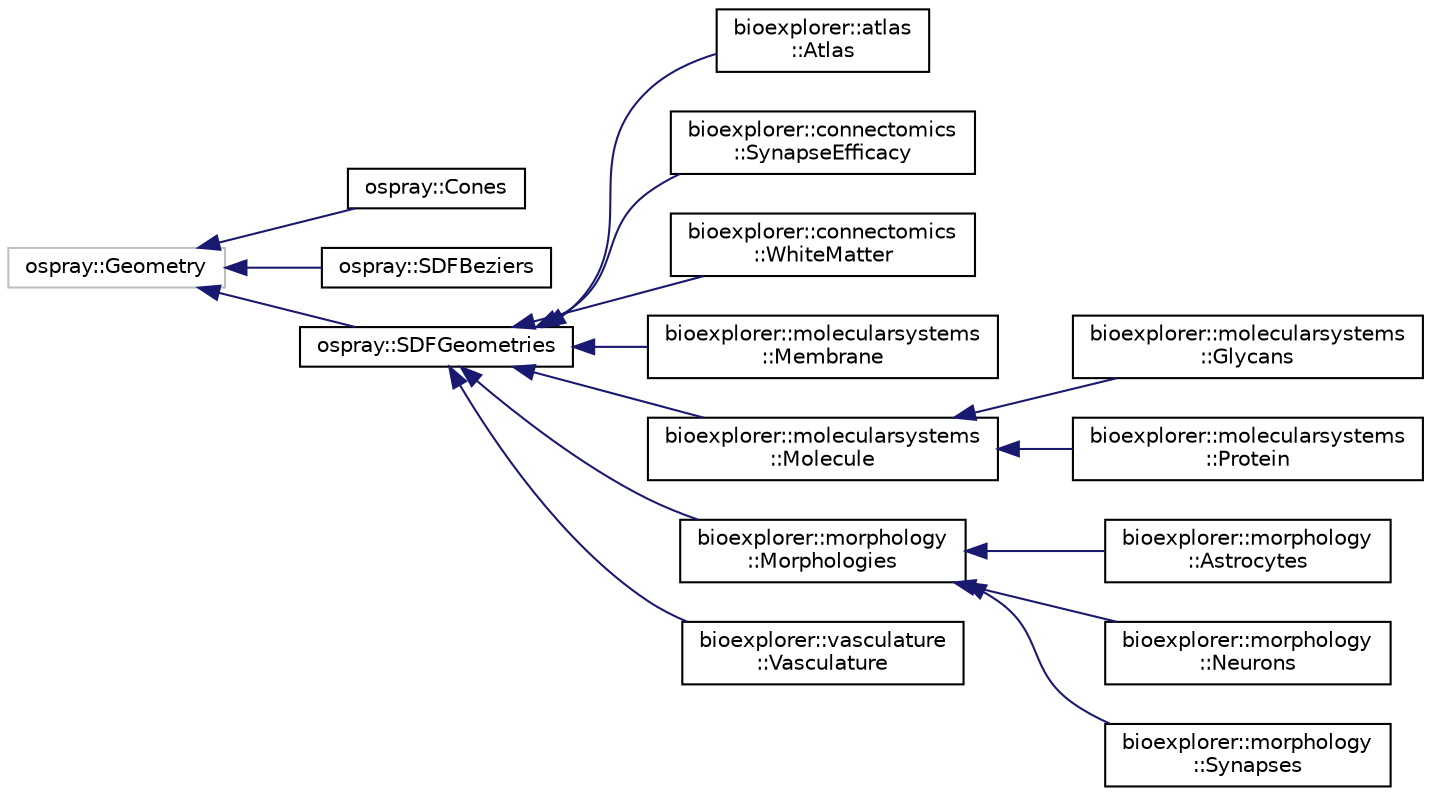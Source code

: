 digraph "Graphical Class Hierarchy"
{
 // LATEX_PDF_SIZE
  edge [fontname="Helvetica",fontsize="10",labelfontname="Helvetica",labelfontsize="10"];
  node [fontname="Helvetica",fontsize="10",shape=record];
  rankdir="LR";
  Node170 [label="ospray::Geometry",height=0.2,width=0.4,color="grey75", fillcolor="white", style="filled",tooltip=" "];
  Node170 -> Node0 [dir="back",color="midnightblue",fontsize="10",style="solid",fontname="Helvetica"];
  Node0 [label="ospray::Cones",height=0.2,width=0.4,color="black", fillcolor="white", style="filled",URL="$d2/d51/structospray_1_1Cones.html",tooltip=" "];
  Node170 -> Node172 [dir="back",color="midnightblue",fontsize="10",style="solid",fontname="Helvetica"];
  Node172 [label="ospray::SDFBeziers",height=0.2,width=0.4,color="black", fillcolor="white", style="filled",URL="$d7/dda/structospray_1_1SDFBeziers.html",tooltip=" "];
  Node170 -> Node173 [dir="back",color="midnightblue",fontsize="10",style="solid",fontname="Helvetica"];
  Node173 [label="ospray::SDFGeometries",height=0.2,width=0.4,color="black", fillcolor="white", style="filled",URL="$db/dd2/structospray_1_1SDFGeometries.html",tooltip=" "];
  Node173 -> Node174 [dir="back",color="midnightblue",fontsize="10",style="solid",fontname="Helvetica"];
  Node174 [label="bioexplorer::atlas\l::Atlas",height=0.2,width=0.4,color="black", fillcolor="white", style="filled",URL="$d3/d86/classbioexplorer_1_1atlas_1_1Atlas.html",tooltip=" "];
  Node173 -> Node175 [dir="back",color="midnightblue",fontsize="10",style="solid",fontname="Helvetica"];
  Node175 [label="bioexplorer::connectomics\l::SynapseEfficacy",height=0.2,width=0.4,color="black", fillcolor="white", style="filled",URL="$da/daf/classbioexplorer_1_1connectomics_1_1SynapseEfficacy.html",tooltip=" "];
  Node173 -> Node176 [dir="back",color="midnightblue",fontsize="10",style="solid",fontname="Helvetica"];
  Node176 [label="bioexplorer::connectomics\l::WhiteMatter",height=0.2,width=0.4,color="black", fillcolor="white", style="filled",URL="$d6/dcd/classbioexplorer_1_1connectomics_1_1WhiteMatter.html",tooltip=" "];
  Node173 -> Node177 [dir="back",color="midnightblue",fontsize="10",style="solid",fontname="Helvetica"];
  Node177 [label="bioexplorer::molecularsystems\l::Membrane",height=0.2,width=0.4,color="black", fillcolor="white", style="filled",URL="$d4/d3d/classbioexplorer_1_1molecularsystems_1_1Membrane.html",tooltip="A Membrane object implements a 3D structure of a given shape, but with a surface composed of instance..."];
  Node173 -> Node178 [dir="back",color="midnightblue",fontsize="10",style="solid",fontname="Helvetica"];
  Node178 [label="bioexplorer::molecularsystems\l::Molecule",height=0.2,width=0.4,color="black", fillcolor="white", style="filled",URL="$da/dff/classbioexplorer_1_1molecularsystems_1_1Molecule.html",tooltip="The Molecule class implements the 3D representation of a molecule. The object also contains metadata ..."];
  Node178 -> Node179 [dir="back",color="midnightblue",fontsize="10",style="solid",fontname="Helvetica"];
  Node179 [label="bioexplorer::molecularsystems\l::Glycans",height=0.2,width=0.4,color="black", fillcolor="white", style="filled",URL="$da/de6/classbioexplorer_1_1molecularsystems_1_1Glycans.html",tooltip="The Glycans class."];
  Node178 -> Node180 [dir="back",color="midnightblue",fontsize="10",style="solid",fontname="Helvetica"];
  Node180 [label="bioexplorer::molecularsystems\l::Protein",height=0.2,width=0.4,color="black", fillcolor="white", style="filled",URL="$dd/da4/classbioexplorer_1_1molecularsystems_1_1Protein.html",tooltip="The Protein class."];
  Node173 -> Node181 [dir="back",color="midnightblue",fontsize="10",style="solid",fontname="Helvetica"];
  Node181 [label="bioexplorer::morphology\l::Morphologies",height=0.2,width=0.4,color="black", fillcolor="white", style="filled",URL="$dc/dbc/classbioexplorer_1_1morphology_1_1Morphologies.html",tooltip="The Morphologies class."];
  Node181 -> Node182 [dir="back",color="midnightblue",fontsize="10",style="solid",fontname="Helvetica"];
  Node182 [label="bioexplorer::morphology\l::Astrocytes",height=0.2,width=0.4,color="black", fillcolor="white", style="filled",URL="$d2/d3a/classbioexplorer_1_1morphology_1_1Astrocytes.html",tooltip=" "];
  Node181 -> Node183 [dir="back",color="midnightblue",fontsize="10",style="solid",fontname="Helvetica"];
  Node183 [label="bioexplorer::morphology\l::Neurons",height=0.2,width=0.4,color="black", fillcolor="white", style="filled",URL="$d1/d39/classbioexplorer_1_1morphology_1_1Neurons.html",tooltip=" "];
  Node181 -> Node184 [dir="back",color="midnightblue",fontsize="10",style="solid",fontname="Helvetica"];
  Node184 [label="bioexplorer::morphology\l::Synapses",height=0.2,width=0.4,color="black", fillcolor="white", style="filled",URL="$da/d10/classbioexplorer_1_1morphology_1_1Synapses.html",tooltip=" "];
  Node173 -> Node185 [dir="back",color="midnightblue",fontsize="10",style="solid",fontname="Helvetica"];
  Node185 [label="bioexplorer::vasculature\l::Vasculature",height=0.2,width=0.4,color="black", fillcolor="white", style="filled",URL="$d8/d29/classbioexplorer_1_1vasculature_1_1Vasculature.html",tooltip=" "];
}
